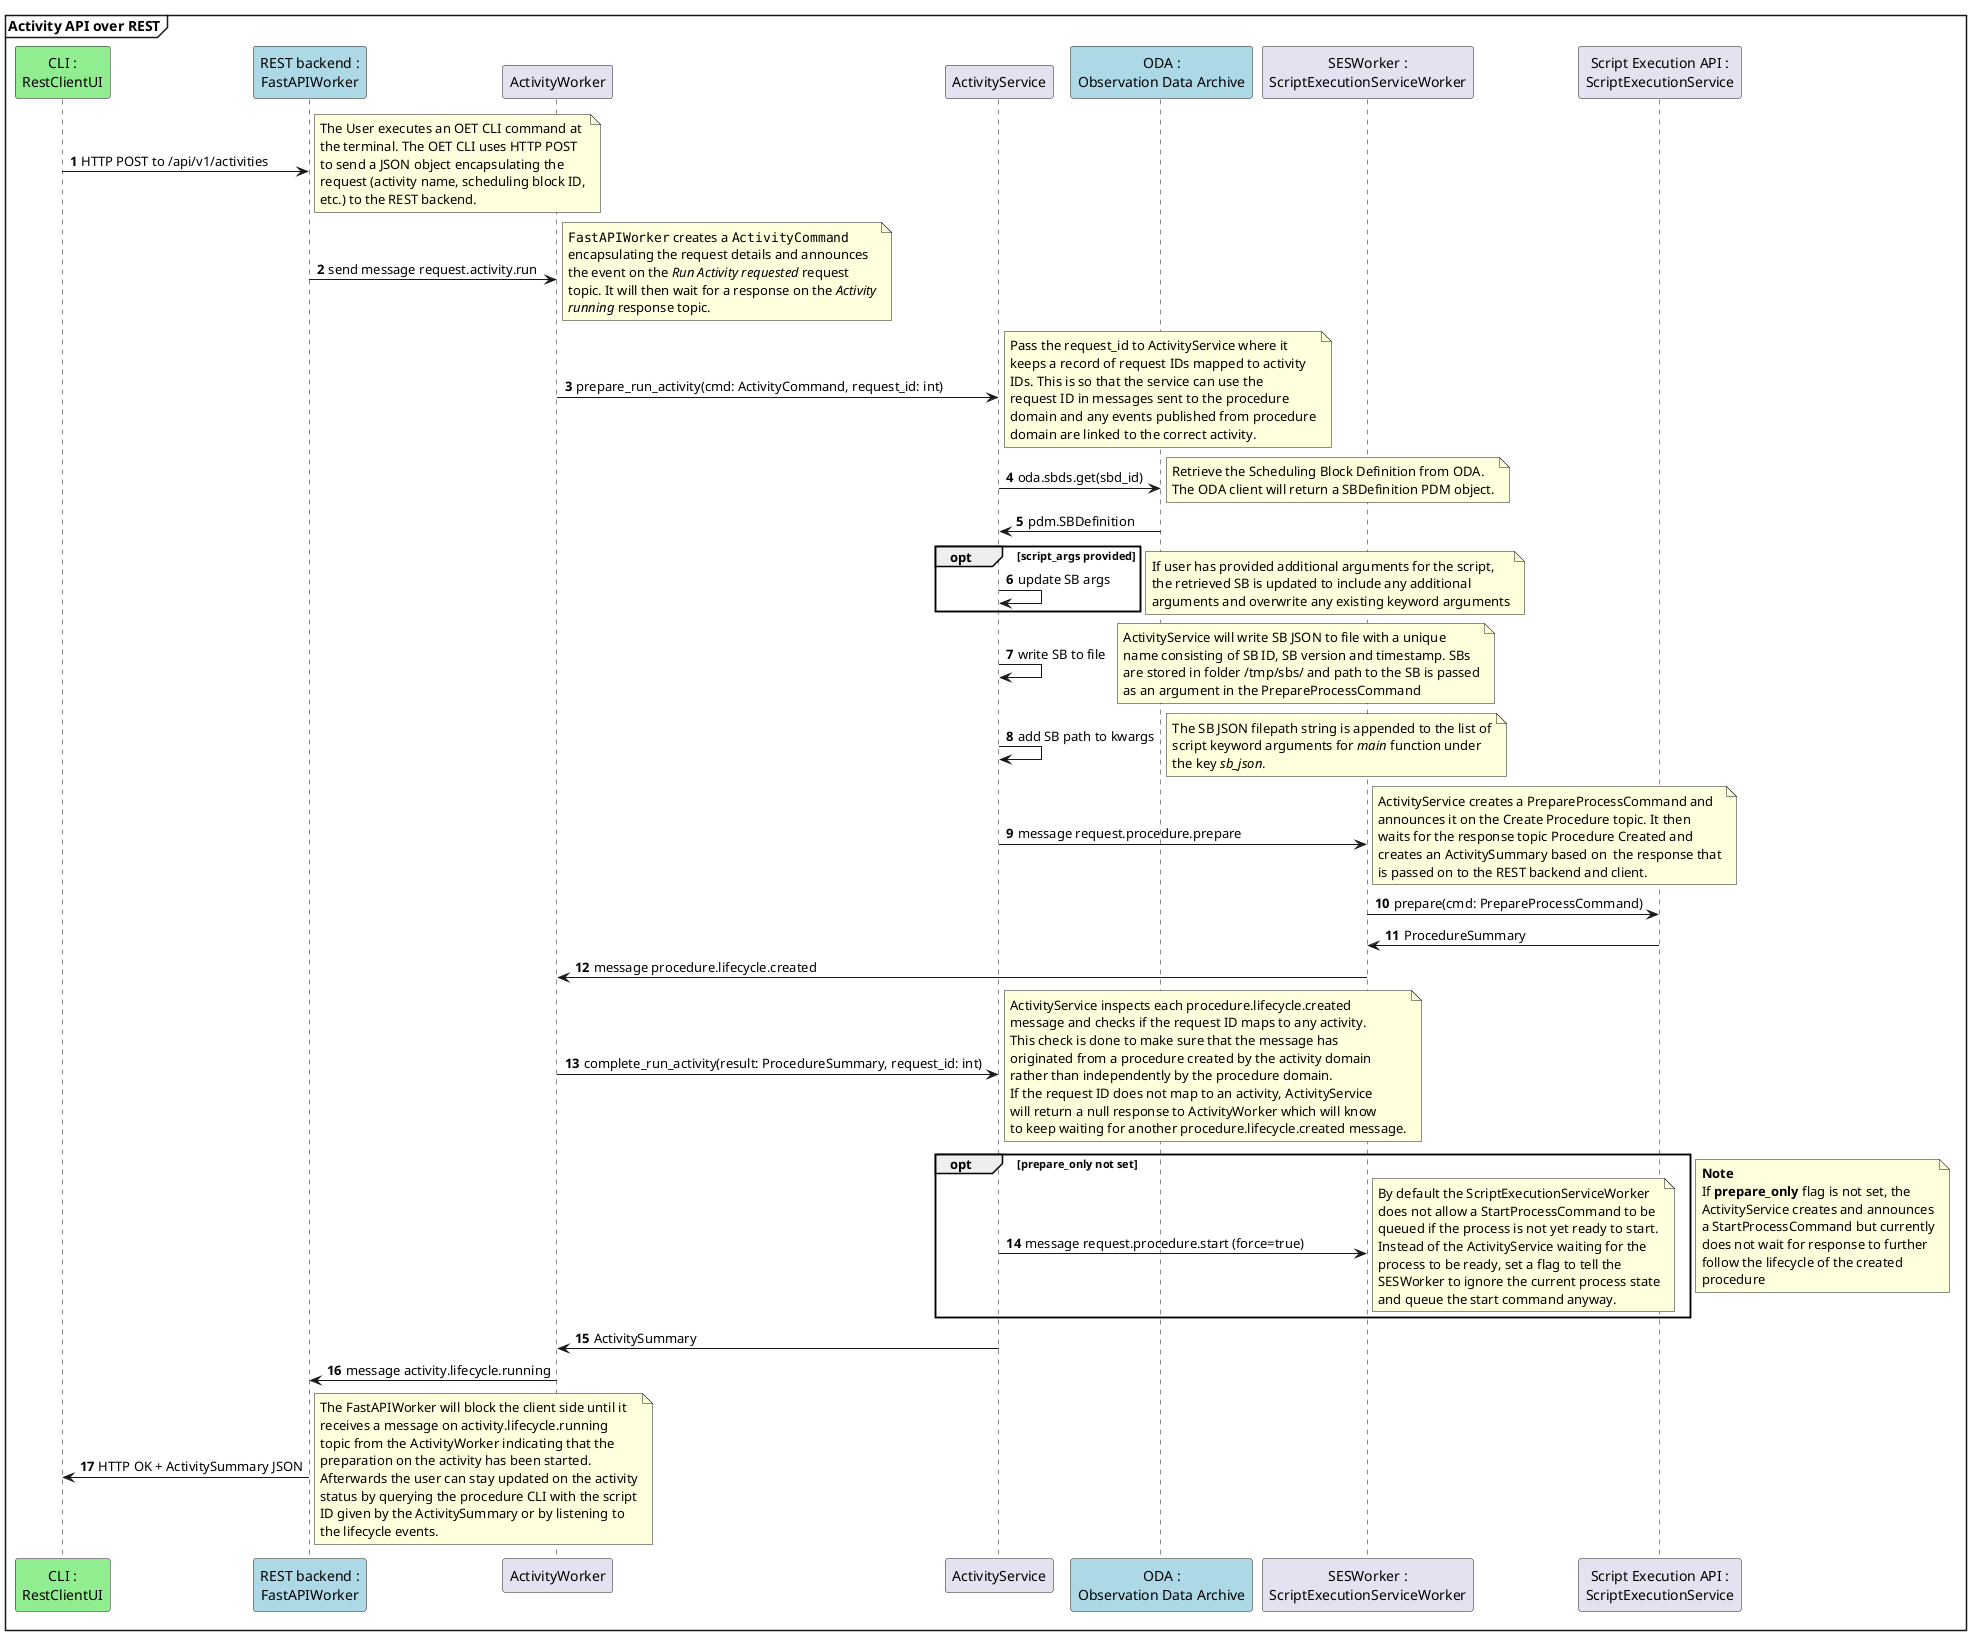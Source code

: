 @startuml
'https://plantuml.com/sequence-diagram


mainframe **Activity API over REST**

autonumber

participant cli as "CLI :\nRestClientUI" #lightgreen
participant FastAPIWorker as "REST backend :\nFastAPIWorker" #lightblue
participant ActivityWorker
participant ActivityService
participant ODA as "ODA :\nObservation Data Archive" #lightblue
participant ScriptExecutionServiceWorker as "SESWorker :\nScriptExecutionServiceWorker"
participant ScriptExecutionService as "Script Execution API :\nScriptExecutionService"

cli -> FastAPIWorker: HTTP POST to /api/v1/activities
note right
The User executes an OET CLI command at
the terminal. The OET CLI uses HTTP POST
to send a JSON object encapsulating the
request (activity name, scheduling block ID,
etc.) to the REST backend.
end note

FastAPIWorker -> ActivityWorker: send message request.activity.run
note right
""FastAPIWorker"" creates a ""ActivityCommand""
encapsulating the request details and announces
the event on the //Run Activity requested// request
topic. It will then wait for a response on the //Activity//
//running// response topic.
end note

ActivityWorker -> ActivityService: prepare_run_activity(cmd: ActivityCommand, request_id: int)
note right
Pass the request_id to ActivityService where it
keeps a record of request IDs mapped to activity
IDs. This is so that the service can use the
request ID in messages sent to the procedure
domain and any events published from procedure
domain are linked to the correct activity.
end note

ActivityService -> ODA: oda.sbds.get(sbd_id)
note right
Retrieve the Scheduling Block Definition from ODA.
The ODA client will return a SBDefinition PDM object.
end note
ODA -> ActivityService: pdm.SBDefinition

opt script_args provided
ActivityService -> ActivityService: update SB args
end
note right
If user has provided additional arguments for the script,
the retrieved SB is updated to include any additional
arguments and overwrite any existing keyword arguments
end note

ActivityService -> ActivityService: write SB to file
note right
ActivityService will write SB JSON to file with a unique
name consisting of SB ID, SB version and timestamp. SBs
are stored in folder /tmp/sbs/ and path to the SB is passed
as an argument in the PrepareProcessCommand
end note

ActivityService -> ActivityService: add SB path to kwargs
note right
The SB JSON filepath string is appended to the list of
script keyword arguments for //main// function under
the key //sb_json//.
end note


ActivityService -> ScriptExecutionServiceWorker: message request.procedure.prepare

note right
ActivityService creates a PrepareProcessCommand and
announces it on the Create Procedure topic. It then
waits for the response topic Procedure Created and
creates an ActivitySummary based on  the response that
is passed on to the REST backend and client.
end note

ScriptExecutionServiceWorker -> ScriptExecutionService: prepare(cmd: PrepareProcessCommand)

ScriptExecutionService -> ScriptExecutionServiceWorker: ProcedureSummary

ScriptExecutionServiceWorker -> ActivityWorker: message procedure.lifecycle.created

ActivityWorker -> ActivityService: complete_run_activity(result: ProcedureSummary, request_id: int)

note right
ActivityService inspects each procedure.lifecycle.created
message and checks if the request ID maps to any activity.
This check is done to make sure that the message has
originated from a procedure created by the activity domain
rather than independently by the procedure domain.
If the request ID does not map to an activity, ActivityService
will return a null response to ActivityWorker which will know
to keep waiting for another procedure.lifecycle.created message.
end note

opt prepare_only not set
ActivityService -> ScriptExecutionServiceWorker: message request.procedure.start (force=true)
note right
By default the ScriptExecutionServiceWorker
does not allow a StartProcessCommand to be
queued if the process is not yet ready to start.
Instead of the ActivityService waiting for the
process to be ready, set a flag to tell the
SESWorker to ignore the current process state
and queue the start command anyway.
end note


end
note right
**Note**
If **prepare_only** flag is not set, the
ActivityService creates and announces
a StartProcessCommand but currently
does not wait for response to further
follow the lifecycle of the created
procedure
end note

ActivityService -> ActivityWorker: ActivitySummary

ActivityWorker -> FastAPIWorker: message activity.lifecycle.running

cli <- FastAPIWorker: HTTP OK + ActivitySummary JSON
note right
The FastAPIWorker will block the client side until it
receives a message on activity.lifecycle.running
topic from the ActivityWorker indicating that the
preparation on the activity has been started.
Afterwards the user can stay updated on the activity
status by querying the procedure CLI with the script
ID given by the ActivitySummary or by listening to
the lifecycle events.
end note

@enduml
